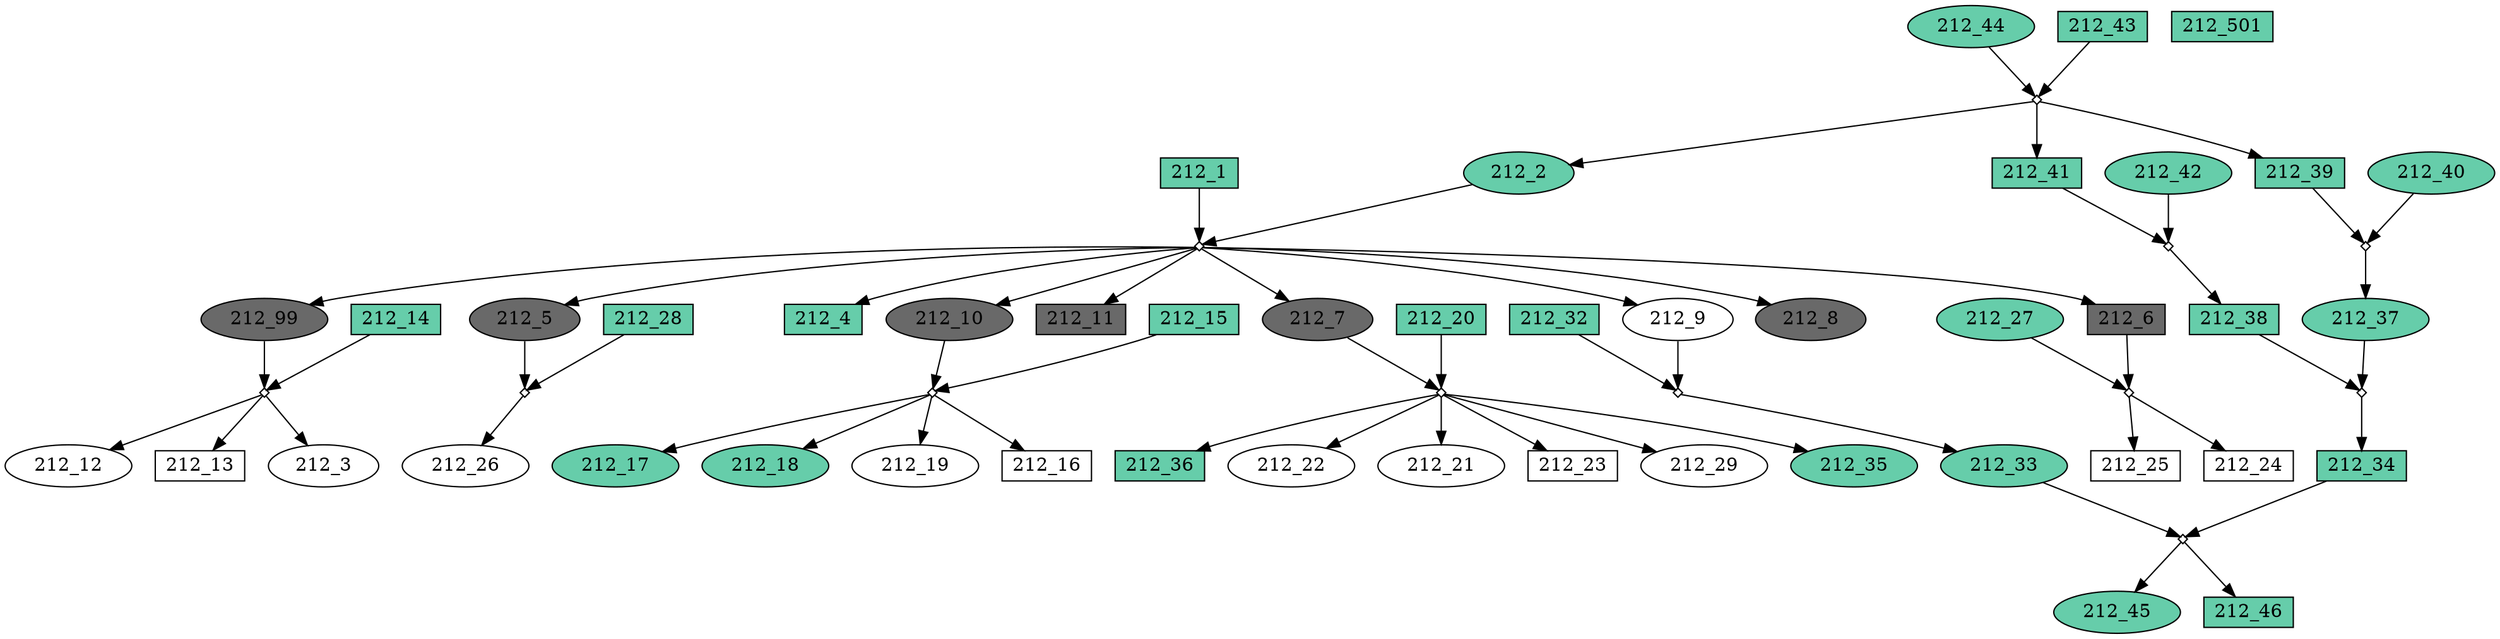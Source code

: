 digraph {
	"212_99" [shape=box fillcolor=dimgrey fontcolor=black height=0.3 regular=0 shape=ellipse style=filled width=0.5]
	"212_1x212_2" -> "212_99"
	"212_99" -> "212_14x212_99"
	"212_14" [shape=box fillcolor=aquamarine3 fontcolor=black height=0.3 regular=0 shape=box style=filled width=0.5]
	"212_14" -> "212_14x212_99"
	"212_12" [shape=box fillcolor=white fontcolor=black height=0.3 regular=0 shape=ellipse style=filled width=0.5]
	"212_14x212_99" -> "212_12"
	"212_8" [shape=box fillcolor=dimgrey fontcolor=black height=0.3 regular=0 shape=ellipse style=filled width=0.5]
	"212_1x212_2" -> "212_8"
	"212_33" [shape=box fillcolor=aquamarine3 fontcolor=black height=0.3 regular=0 shape=ellipse style=filled width=0.5]
	"212_32x212_9" -> "212_33"
	"212_33" -> "212_34x212_33"
	"212_13" [shape=box fillcolor=white fontcolor=black height=0.3 regular=0 shape=box style=filled width=0.5]
	"212_14x212_99" -> "212_13"
	"212_44" [shape=box fillcolor=aquamarine3 fontcolor=black height=0.3 regular=0 shape=ellipse style=filled width=0.5]
	"212_44" -> "212_43x212_44"
	"212_3" [shape=box fillcolor=white fontcolor=black height=0.3 regular=0 shape=ellipse style=filled width=0.5]
	"212_14x212_99" -> "212_3"
	"212_24" [shape=box fillcolor=white fontcolor=black height=0.3 regular=0 shape=box style=filled width=0.5]
	"212_6x212_27" -> "212_24"
	"212_21" [shape=box fillcolor=white fontcolor=black height=0.3 regular=0 shape=ellipse style=filled width=0.5]
	"212_20x212_7" -> "212_21"
	"212_19" [shape=box fillcolor=white fontcolor=black height=0.3 regular=0 shape=ellipse style=filled width=0.5]
	"212_15x212_10" -> "212_19"
	"212_15" [shape=box fillcolor=aquamarine3 fontcolor=black height=0.3 regular=0 shape=box style=filled width=0.5]
	"212_15" -> "212_15x212_10"
	"212_16" [shape=box fillcolor=white fontcolor=black height=0.3 regular=0 shape=box style=filled width=0.5]
	"212_15x212_10" -> "212_16"
	"212_17" [shape=box fillcolor=aquamarine3 fontcolor=black height=0.3 regular=0 shape=ellipse style=filled width=0.5]
	"212_15x212_10" -> "212_17"
	"212_18" [shape=box fillcolor=aquamarine3 fontcolor=black height=0.3 regular=0 shape=ellipse style=filled width=0.5]
	"212_15x212_10" -> "212_18"
	"212_501" [shape=box fillcolor=aquamarine3 fontcolor=black height=0.3 regular=0 shape=box style=filled width=0.5]
	"212_20" [shape=box fillcolor=aquamarine3 fontcolor=black height=0.3 regular=0 shape=box style=filled width=0.5]
	"212_20" -> "212_20x212_7"
	"212_23" [shape=box fillcolor=white fontcolor=black height=0.3 regular=0 shape=box style=filled width=0.5]
	"212_20x212_7" -> "212_23"
	"212_27" [shape=box fillcolor=aquamarine3 fontcolor=black height=0.3 regular=0 shape=ellipse style=filled width=0.5]
	"212_27" -> "212_6x212_27"
	"212_28" [shape=box fillcolor=aquamarine3 fontcolor=black height=0.3 regular=0 shape=box style=filled width=0.5]
	"212_28" -> "212_28x212_5"
	"212_26" [shape=box fillcolor=white fontcolor=black height=0.3 regular=0 shape=ellipse style=filled width=0.5]
	"212_28x212_5" -> "212_26"
	"212_29" [shape=box fillcolor=white fontcolor=black height=0.3 regular=0 shape=ellipse style=filled width=0.5]
	"212_20x212_7" -> "212_29"
	"212_35" [shape=box fillcolor=aquamarine3 fontcolor=black height=0.3 regular=0 shape=ellipse style=filled width=0.5]
	"212_20x212_7" -> "212_35"
	"212_36" [shape=box fillcolor=aquamarine3 fontcolor=black height=0.3 regular=0 shape=box style=filled width=0.5]
	"212_20x212_7" -> "212_36"
	"212_32" [shape=box fillcolor=aquamarine3 fontcolor=black height=0.3 regular=0 shape=box style=filled width=0.5]
	"212_32" -> "212_32x212_9"
	"212_22" [shape=box fillcolor=white fontcolor=black height=0.3 regular=0 shape=ellipse style=filled width=0.5]
	"212_20x212_7" -> "212_22"
	"212_34" [shape=box fillcolor=aquamarine3 fontcolor=black height=0.3 regular=0 shape=box style=filled width=0.5]
	"212_38x212_37" -> "212_34"
	"212_34" -> "212_34x212_33"
	"212_1" [shape=box fillcolor=aquamarine3 fontcolor=black height=0.3 regular=0 shape=box style=filled width=0.5]
	"212_1" -> "212_1x212_2"
	"212_4" [shape=box fillcolor=aquamarine3 fontcolor=black height=0.3 regular=0 shape=box style=filled width=0.5]
	"212_1x212_2" -> "212_4"
	"212_43" [shape=box fillcolor=aquamarine3 fontcolor=black height=0.3 regular=0 shape=box style=filled width=0.5]
	"212_43" -> "212_43x212_44"
	"212_11" [shape=box fillcolor=dimgrey fontcolor=black height=0.3 regular=0 shape=box style=filled width=0.5]
	"212_1x212_2" -> "212_11"
	"212_10" [shape=box fillcolor=dimgrey fontcolor=black height=0.3 regular=0 shape=ellipse style=filled width=0.5]
	"212_1x212_2" -> "212_10"
	"212_10" -> "212_15x212_10"
	"212_9" [shape=box fillcolor=white fontcolor=black height=0.3 regular=0 shape=ellipse style=filled width=0.5]
	"212_1x212_2" -> "212_9"
	"212_9" -> "212_32x212_9"
	"212_2" [shape=box fillcolor=aquamarine3 fontcolor=black height=0.3 regular=0 shape=ellipse style=filled width=0.5]
	"212_43x212_44" -> "212_2"
	"212_2" -> "212_1x212_2"
	"212_39" [shape=box fillcolor=aquamarine3 fontcolor=black height=0.3 regular=0 shape=box style=filled width=0.5]
	"212_43x212_44" -> "212_39"
	"212_39" -> "212_39x212_40"
	"212_41" [shape=box fillcolor=aquamarine3 fontcolor=black height=0.3 regular=0 shape=box style=filled width=0.5]
	"212_43x212_44" -> "212_41"
	"212_41" -> "212_41x212_42"
	"212_5" [shape=box fillcolor=dimgrey fontcolor=black height=0.3 regular=0 shape=ellipse style=filled width=0.5]
	"212_1x212_2" -> "212_5"
	"212_5" -> "212_28x212_5"
	"212_42" [shape=box fillcolor=aquamarine3 fontcolor=black height=0.3 regular=0 shape=ellipse style=filled width=0.5]
	"212_42" -> "212_41x212_42"
	"212_37" [shape=box fillcolor=aquamarine3 fontcolor=black height=0.3 regular=0 shape=ellipse style=filled width=0.5]
	"212_39x212_40" -> "212_37"
	"212_37" -> "212_38x212_37"
	"212_38" [shape=box fillcolor=aquamarine3 fontcolor=black height=0.3 regular=0 shape=box style=filled width=0.5]
	"212_41x212_42" -> "212_38"
	"212_38" -> "212_38x212_37"
	"212_45" [shape=box fillcolor=aquamarine3 fontcolor=black height=0.3 regular=0 shape=ellipse style=filled width=0.5]
	"212_34x212_33" -> "212_45"
	"212_46" [shape=box fillcolor=aquamarine3 fontcolor=black height=0.3 regular=0 shape=box style=filled width=0.5]
	"212_34x212_33" -> "212_46"
	"212_7" [shape=box fillcolor=dimgrey fontcolor=black height=0.3 regular=0 shape=ellipse style=filled width=0.5]
	"212_1x212_2" -> "212_7"
	"212_7" -> "212_20x212_7"
	"212_6" [shape=box fillcolor=dimgrey fontcolor=black height=0.3 regular=0 shape=box style=filled width=0.5]
	"212_1x212_2" -> "212_6"
	"212_6" -> "212_6x212_27"
	"212_40" [shape=box fillcolor=aquamarine3 fontcolor=black height=0.3 regular=0 shape=ellipse style=filled width=0.5]
	"212_40" -> "212_39x212_40"
	"212_25" [shape=box fillcolor=white fontcolor=black height=0.3 regular=0 shape=box style=filled width=0.5]
	"212_6x212_27" -> "212_25"
	"212_43x212_44" [label="" height=.1 shape=diamond width=.1]
	"212_14x212_99" [label="" height=.1 shape=diamond width=.1]
	"212_39x212_40" [label="" height=.1 shape=diamond width=.1]
	"212_34x212_33" [label="" height=.1 shape=diamond width=.1]
	"212_6x212_27" [label="" height=.1 shape=diamond width=.1]
	"212_1x212_2" [label="" height=.1 shape=diamond width=.1]
	"212_38x212_37" [label="" height=.1 shape=diamond width=.1]
	"212_20x212_7" [label="" height=.1 shape=diamond width=.1]
	"212_32x212_9" [label="" height=.1 shape=diamond width=.1]
	"212_28x212_5" [label="" height=.1 shape=diamond width=.1]
	"212_41x212_42" [label="" height=.1 shape=diamond width=.1]
	"212_15x212_10" [label="" height=.1 shape=diamond width=.1]
}
